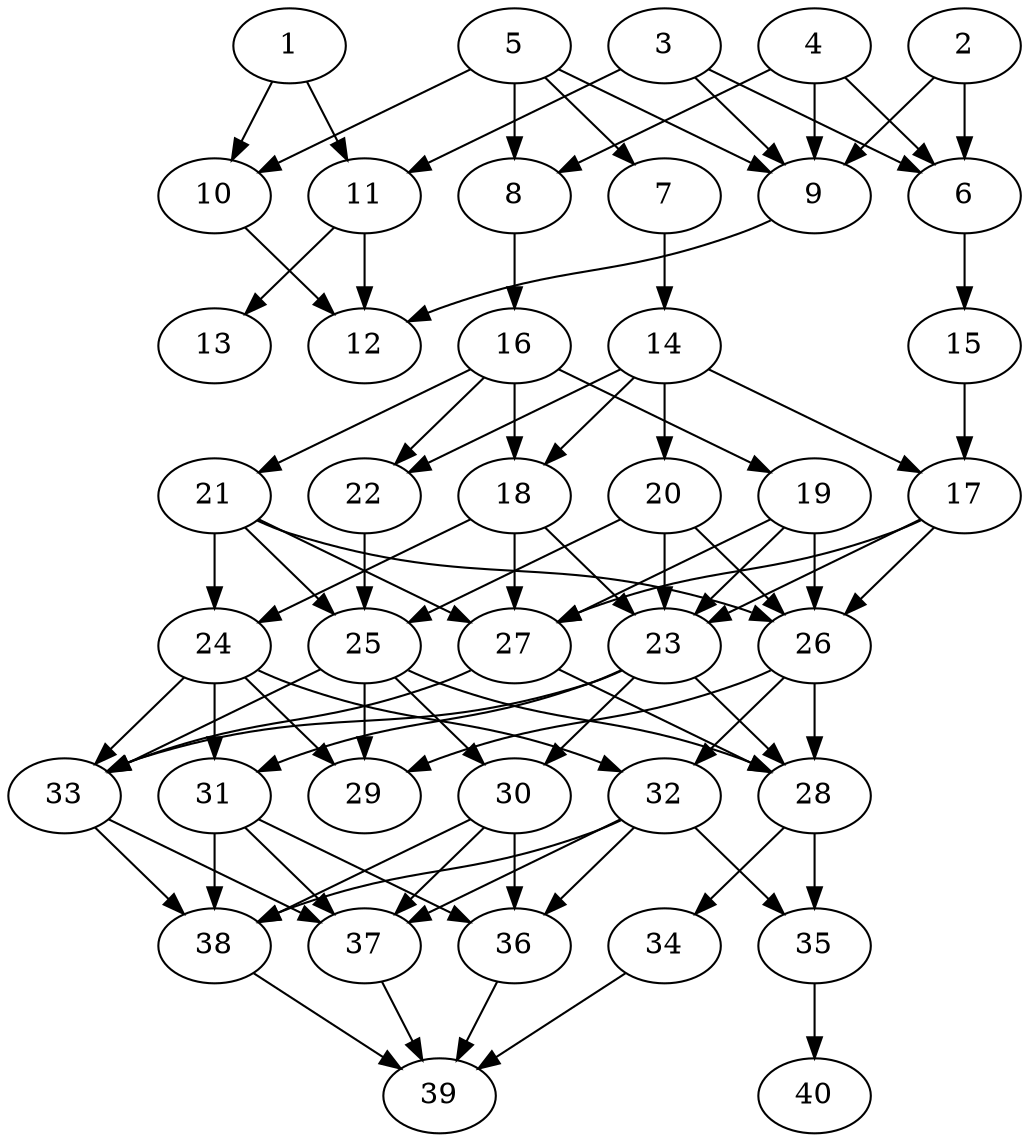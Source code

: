 // DAG automatically generated by daggen at Thu Oct  3 14:06:48 2019
// ./daggen --dot -n 40 --ccr 0.4 --fat 0.5 --regular 0.9 --density 0.7 --mindata 5242880 --maxdata 52428800 
digraph G {
  1 [size="104586240", alpha="0.17", expect_size="41834496"] 
  1 -> 10 [size ="41834496"]
  1 -> 11 [size ="41834496"]
  2 [size="108736000", alpha="0.07", expect_size="43494400"] 
  2 -> 6 [size ="43494400"]
  2 -> 9 [size ="43494400"]
  3 [size="100705280", alpha="0.09", expect_size="40282112"] 
  3 -> 6 [size ="40282112"]
  3 -> 9 [size ="40282112"]
  3 -> 11 [size ="40282112"]
  4 [size="83230720", alpha="0.17", expect_size="33292288"] 
  4 -> 6 [size ="33292288"]
  4 -> 8 [size ="33292288"]
  4 -> 9 [size ="33292288"]
  5 [size="119813120", alpha="0.01", expect_size="47925248"] 
  5 -> 7 [size ="47925248"]
  5 -> 8 [size ="47925248"]
  5 -> 9 [size ="47925248"]
  5 -> 10 [size ="47925248"]
  6 [size="84042240", alpha="0.08", expect_size="33616896"] 
  6 -> 15 [size ="33616896"]
  7 [size="52666880", alpha="0.12", expect_size="21066752"] 
  7 -> 14 [size ="21066752"]
  8 [size="20180480", alpha="0.16", expect_size="8072192"] 
  8 -> 16 [size ="8072192"]
  9 [size="97786880", alpha="0.07", expect_size="39114752"] 
  9 -> 12 [size ="39114752"]
  10 [size="28259840", alpha="0.14", expect_size="11303936"] 
  10 -> 12 [size ="11303936"]
  11 [size="58664960", alpha="0.03", expect_size="23465984"] 
  11 -> 12 [size ="23465984"]
  11 -> 13 [size ="23465984"]
  12 [size="43791360", alpha="0.13", expect_size="17516544"] 
  13 [size="86689280", alpha="0.17", expect_size="34675712"] 
  14 [size="22110720", alpha="0.18", expect_size="8844288"] 
  14 -> 17 [size ="8844288"]
  14 -> 18 [size ="8844288"]
  14 -> 20 [size ="8844288"]
  14 -> 22 [size ="8844288"]
  15 [size="121282560", alpha="0.03", expect_size="48513024"] 
  15 -> 17 [size ="48513024"]
  16 [size="128243200", alpha="0.01", expect_size="51297280"] 
  16 -> 18 [size ="51297280"]
  16 -> 19 [size ="51297280"]
  16 -> 21 [size ="51297280"]
  16 -> 22 [size ="51297280"]
  17 [size="59553280", alpha="0.11", expect_size="23821312"] 
  17 -> 23 [size ="23821312"]
  17 -> 26 [size ="23821312"]
  17 -> 27 [size ="23821312"]
  18 [size="131033600", alpha="0.02", expect_size="52413440"] 
  18 -> 23 [size ="52413440"]
  18 -> 24 [size ="52413440"]
  18 -> 27 [size ="52413440"]
  19 [size="106767360", alpha="0.01", expect_size="42706944"] 
  19 -> 23 [size ="42706944"]
  19 -> 26 [size ="42706944"]
  19 -> 27 [size ="42706944"]
  20 [size="31063040", alpha="0.16", expect_size="12425216"] 
  20 -> 23 [size ="12425216"]
  20 -> 25 [size ="12425216"]
  20 -> 26 [size ="12425216"]
  21 [size="114414080", alpha="0.08", expect_size="45765632"] 
  21 -> 24 [size ="45765632"]
  21 -> 25 [size ="45765632"]
  21 -> 26 [size ="45765632"]
  21 -> 27 [size ="45765632"]
  22 [size="15708160", alpha="0.15", expect_size="6283264"] 
  22 -> 25 [size ="6283264"]
  23 [size="92943360", alpha="0.18", expect_size="37177344"] 
  23 -> 28 [size ="37177344"]
  23 -> 30 [size ="37177344"]
  23 -> 31 [size ="37177344"]
  23 -> 33 [size ="37177344"]
  24 [size="74337280", alpha="0.12", expect_size="29734912"] 
  24 -> 29 [size ="29734912"]
  24 -> 31 [size ="29734912"]
  24 -> 32 [size ="29734912"]
  24 -> 33 [size ="29734912"]
  25 [size="65085440", alpha="0.04", expect_size="26034176"] 
  25 -> 28 [size ="26034176"]
  25 -> 29 [size ="26034176"]
  25 -> 30 [size ="26034176"]
  25 -> 33 [size ="26034176"]
  26 [size="82365440", alpha="0.09", expect_size="32946176"] 
  26 -> 28 [size ="32946176"]
  26 -> 29 [size ="32946176"]
  26 -> 32 [size ="32946176"]
  27 [size="88931840", alpha="0.20", expect_size="35572736"] 
  27 -> 28 [size ="35572736"]
  27 -> 33 [size ="35572736"]
  28 [size="35671040", alpha="0.12", expect_size="14268416"] 
  28 -> 34 [size ="14268416"]
  28 -> 35 [size ="14268416"]
  29 [size="47598080", alpha="0.19", expect_size="19039232"] 
  30 [size="51310080", alpha="0.08", expect_size="20524032"] 
  30 -> 36 [size ="20524032"]
  30 -> 37 [size ="20524032"]
  30 -> 38 [size ="20524032"]
  31 [size="30343680", alpha="0.05", expect_size="12137472"] 
  31 -> 36 [size ="12137472"]
  31 -> 37 [size ="12137472"]
  31 -> 38 [size ="12137472"]
  32 [size="76185600", alpha="0.07", expect_size="30474240"] 
  32 -> 35 [size ="30474240"]
  32 -> 36 [size ="30474240"]
  32 -> 37 [size ="30474240"]
  32 -> 38 [size ="30474240"]
  33 [size="48532480", alpha="0.02", expect_size="19412992"] 
  33 -> 37 [size ="19412992"]
  33 -> 38 [size ="19412992"]
  34 [size="34982400", alpha="0.18", expect_size="13992960"] 
  34 -> 39 [size ="13992960"]
  35 [size="105661440", alpha="0.12", expect_size="42264576"] 
  35 -> 40 [size ="42264576"]
  36 [size="13378560", alpha="0.06", expect_size="5351424"] 
  36 -> 39 [size ="5351424"]
  37 [size="65003520", alpha="0.08", expect_size="26001408"] 
  37 -> 39 [size ="26001408"]
  38 [size="64163840", alpha="0.10", expect_size="25665536"] 
  38 -> 39 [size ="25665536"]
  39 [size="17935360", alpha="0.08", expect_size="7174144"] 
  40 [size="128965120", alpha="0.09", expect_size="51586048"] 
}
